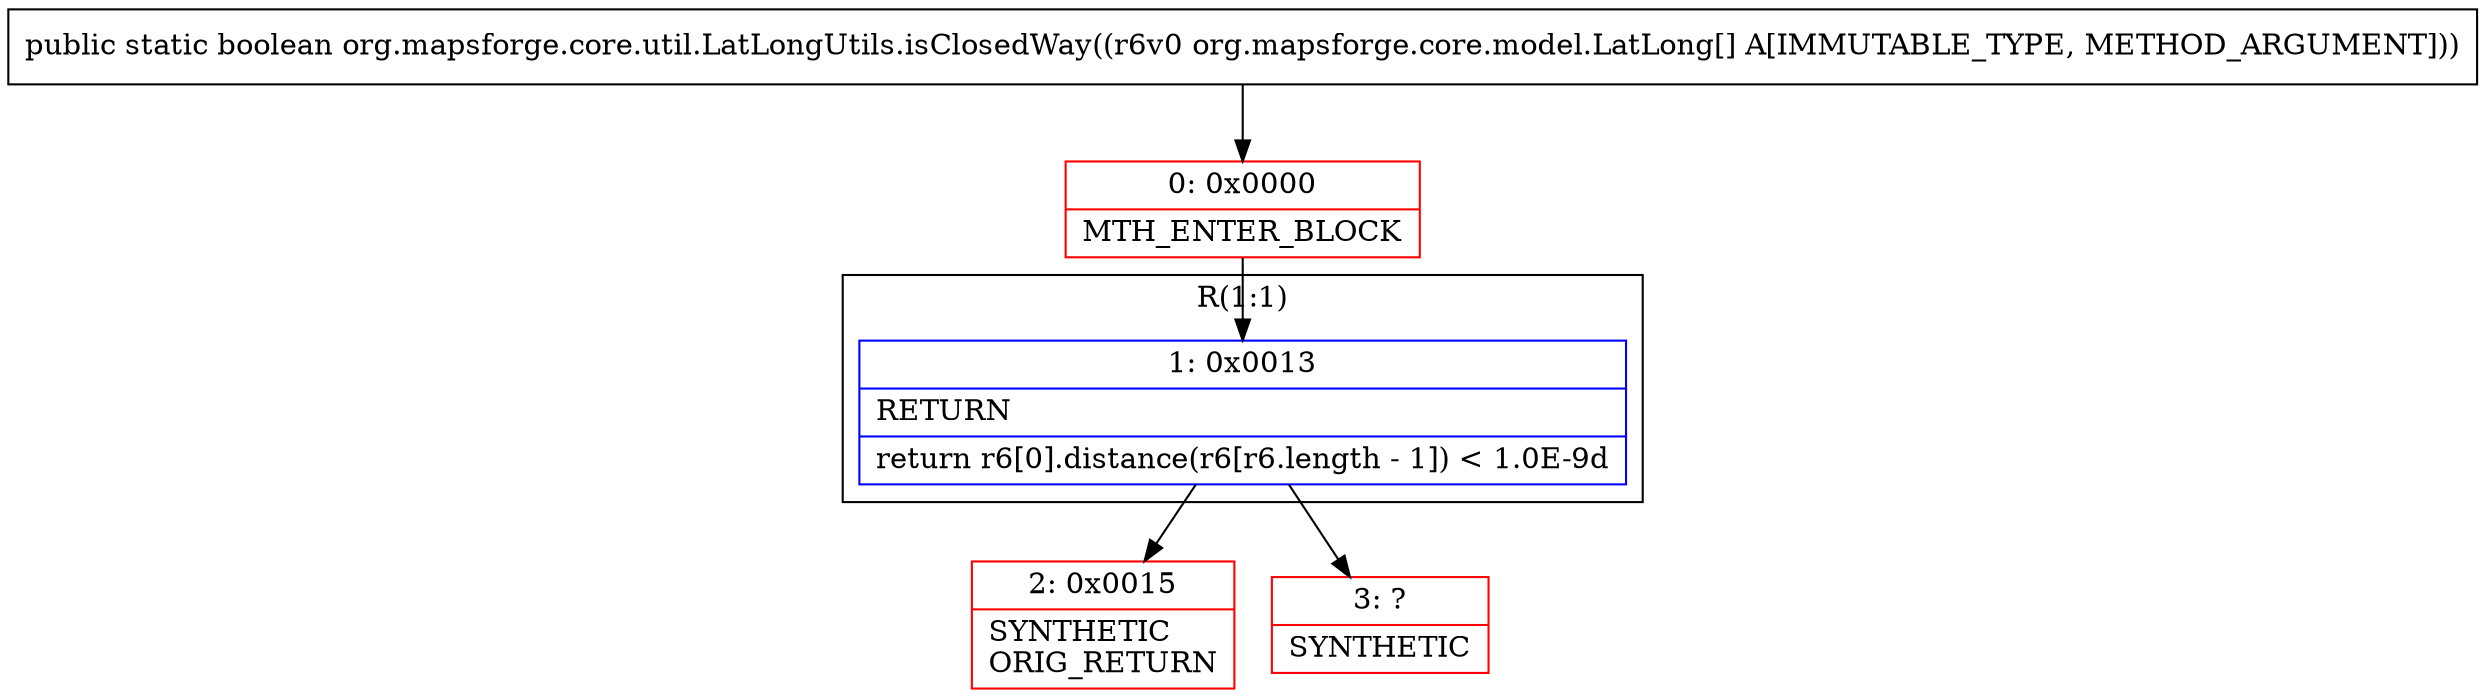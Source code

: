 digraph "CFG fororg.mapsforge.core.util.LatLongUtils.isClosedWay([Lorg\/mapsforge\/core\/model\/LatLong;)Z" {
subgraph cluster_Region_1979705737 {
label = "R(1:1)";
node [shape=record,color=blue];
Node_1 [shape=record,label="{1\:\ 0x0013|RETURN\l|return r6[0].distance(r6[r6.length \- 1]) \< 1.0E\-9d\l}"];
}
Node_0 [shape=record,color=red,label="{0\:\ 0x0000|MTH_ENTER_BLOCK\l}"];
Node_2 [shape=record,color=red,label="{2\:\ 0x0015|SYNTHETIC\lORIG_RETURN\l}"];
Node_3 [shape=record,color=red,label="{3\:\ ?|SYNTHETIC\l}"];
MethodNode[shape=record,label="{public static boolean org.mapsforge.core.util.LatLongUtils.isClosedWay((r6v0 org.mapsforge.core.model.LatLong[] A[IMMUTABLE_TYPE, METHOD_ARGUMENT])) }"];
MethodNode -> Node_0;
Node_1 -> Node_2;
Node_1 -> Node_3;
Node_0 -> Node_1;
}

